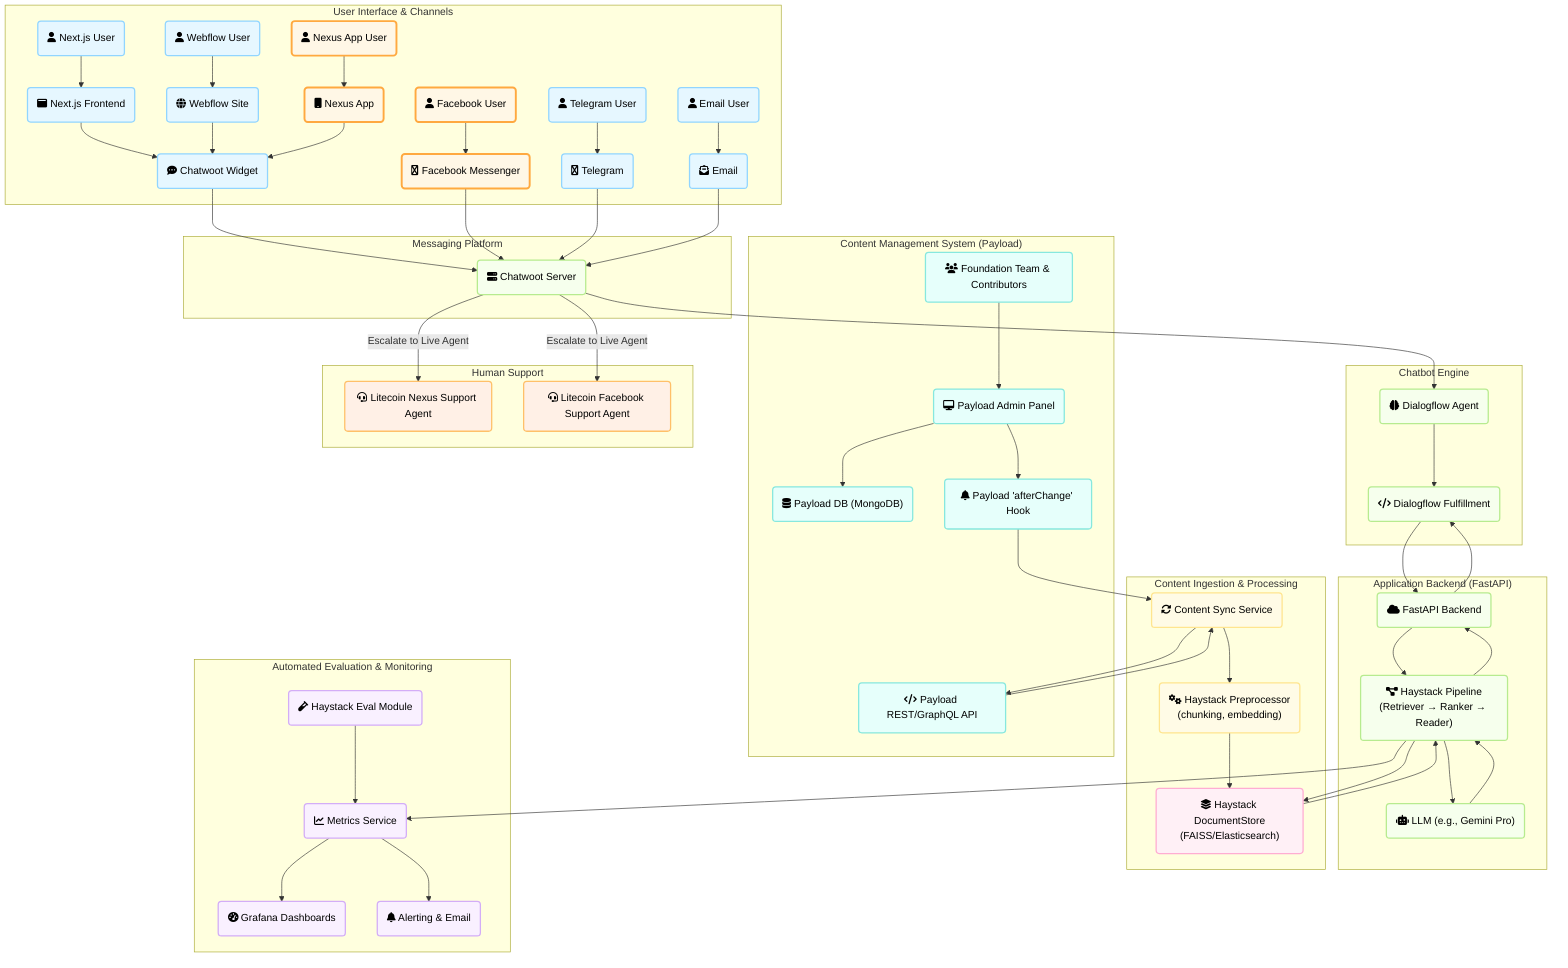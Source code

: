 flowchart TD
    %% -------------------
    %% Node Definitions
    %% -------------------

    subgraph "User Interface & Channels"
        %% Website/App Users
        U_FE("fa:fa-user Next.js User")
        FE("fa:fa-window-maximize Next.js Frontend")
        U_WF("fa:fa-user Webflow User")
        WF("fa:fa-globe Webflow Site")
        U_NA("fa:fa-user Nexus App User")
        NA("fa:fa-mobile Nexus App")
        CW_WIDGET("fa:fa-comment-dots Chatwoot Widget")

        %% Social & Messaging Users
        U_FB("fa:fa-user Facebook User")
        FB("fa:fa-facebook-messenger Facebook Messenger")
        U_TG("fa:fa-user Telegram User")
        TG("fa:fa-telegram Telegram")
        U_EM("fa:fa-user Email User")
        EM("fa:fa-envelope-open-text Email")
    end

    subgraph "Messaging Platform"
        CW_SERVER("fa:fa-server Chatwoot Server")
    end

    subgraph "Chatbot Engine"
        DF_AGENT("fa:fa-brain Dialogflow Agent")
        DF_FULFILL("fa:fa-code Dialogflow Fulfillment")
    end

    subgraph "Application Backend (FastAPI)"
        API("fa:fa-cloud FastAPI Backend")
        HWP("fa:fa-project-diagram Haystack Pipeline<br/>(Retriever → Ranker → Reader)")
        LLM("fa:fa-robot LLM (e.g., Gemini Pro)")
    end

    subgraph "Content Ingestion & Processing"
        SYNC("fa:fa-sync-alt Content Sync Service")
        HP("fa:fa-cogs Haystack Preprocessor<br/>(chunking, embedding)")
        DS("fa:fa-layer-group Haystack DocumentStore<br/>(FAISS/Elasticsearch)")
    end

    subgraph "Content Management System (Payload)"
        AUTHORS("fa:fa-users Foundation Team & Contributors")
        ADMIN("fa:fa-desktop Payload Admin Panel")
        PAYLOAD_DB("fa:fa-database Payload DB (MongoDB)")
        HOOK("fa:fa-bell Payload 'afterChange' Hook")
        PAYLOAD_API("fa:fa-code Payload REST/GraphQL API")
    end

    subgraph "Human Support"
        H_SUPPORT_NA("fa:fa-headset Litecoin Nexus Support Agent")
        H_SUPPORT_FB("fa:fa-headset Litecoin Facebook Support Agent")
    end

    subgraph "Automated Evaluation & Monitoring"
        TEST("fa:fa-vial Haystack Eval Module")
        MET("fa:fa-chart-line Metrics Service")
        DASH("fa:fa-tachometer-alt Grafana Dashboards")
        ALERT("fa:fa-bell Alerting & Email")
    end

    %% -------------------
    %% Style Definitions
    %% -------------------
    classDef uiStyle fill:#e6f7ff,stroke:#91d5ff,stroke-width:2px,color:#000
    classDef backendStyle fill:#f6ffed,stroke:#b7eb8f,stroke-width:2px,color:#000
    classDef ingestionStyle fill:#fffbe6,stroke:#ffe58f,stroke-width:2px,color:#000
    classDef storageStyle fill:#fff0f6,stroke:#ffadd2,stroke-width:2px,color:#000
    classDef cmsStyle fill:#e6fffb,stroke:#87e8de,stroke-width:2px,color:#000
    classDef humanStyle fill:#fff0e6,stroke:#ffc069,stroke-width:2px,color:#000
    classDef highlightUI fill:#fff7e6,stroke:#ffa940,stroke-width:3px,color:#000
    classDef monitorStyle fill:#f9f0ff,stroke:#d3adf7,stroke-width:2px,color:#000

    %% Apply styles
    class U_FE,FE,U_WF,WF,CW_WIDGET,U_TG,TG,U_EM,EM uiStyle
    class U_NA,NA,U_FB,FB highlightUI
    class CW_SERVER,DF_AGENT,DF_FULFILL,API,HWP,LLM backendStyle
    class SYNC,HP ingestionStyle
    class DS storageStyle
    class AUTHORS,ADMIN,PAYLOAD_DB,HOOK,PAYLOAD_API cmsStyle
    class H_SUPPORT_NA,H_SUPPORT_FB humanStyle
    class TEST,MET,DASH,ALERT monitorStyle

    %% -------------------
    %% Connection Definitions
    %% -------------------

    %% Ingestion & Indexing
    AUTHORS --> ADMIN
    ADMIN --> PAYLOAD_DB
    ADMIN --> HOOK
    HOOK --> SYNC
    SYNC --> PAYLOAD_API
    PAYLOAD_API --> SYNC
    SYNC --> HP
    HP --> DS

    %% Omnichannel Chat flow
    U_FE --> FE
    U_WF --> WF
    U_NA --> NA
    FE --> CW_WIDGET
    WF --> CW_WIDGET
    NA --> CW_WIDGET
    CW_WIDGET --> CW_SERVER

    U_FB --> FB
    U_TG --> TG
    U_EM --> EM
    FB --> CW_SERVER
    TG --> CW_SERVER
    EM --> CW_SERVER

    %% Bot Logic Flow
    CW_SERVER --> DF_AGENT
    DF_AGENT --> DF_FULFILL
    DF_FULFILL --> API

    %% Haystack pipeline processing
    API --> HWP
    HWP --> DS
    DS --> HWP
    HWP --> LLM
    LLM --> HWP
    HWP --> API

    %% Corrected return path
    API --> DF_FULFILL

    %% Human escalation
    CW_SERVER -- "Escalate to Live Agent" --> H_SUPPORT_NA
    CW_SERVER -- "Escalate to Live Agent" --> H_SUPPORT_FB

    %% Automated Eval & Monitoring
    TEST --> MET
    HWP --> MET
    MET --> DASH
    MET --> ALERT